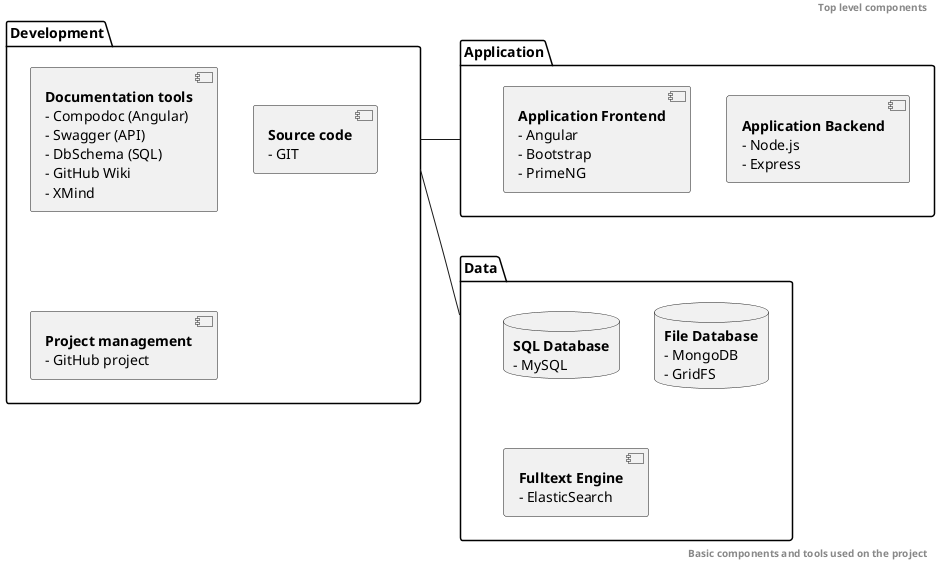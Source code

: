 @startuml

header **Top level components**

package "Application" as APP {
  [**Application Backend**\n- Node.js\n- Express] as BACKEND
  [**Application Frontend**\n- Angular\n- Bootstrap\n- PrimeNG] as FRONTEND
}

package "Development" as DEV {
  [**Documentation tools**\n- Compodoc (Angular)\n- Swagger (API)\n- DbSchema (SQL)\n- GitHub Wiki\n- XMind]
  [**Source code**\n- GIT]
  [**Project management**\n- GitHub project]
}

package "Data" as DAT {
  database "**SQL Database**\n- MySQL" as DB
  database "**File Database**\n- MongoDB\n- GridFS" as FDB
  [**Fulltext Engine**\n- ElasticSearch] as FTEXT
}

DEV - APP
DEV -- DAT

right footer **Basic components and tools used on the project**
@enduml